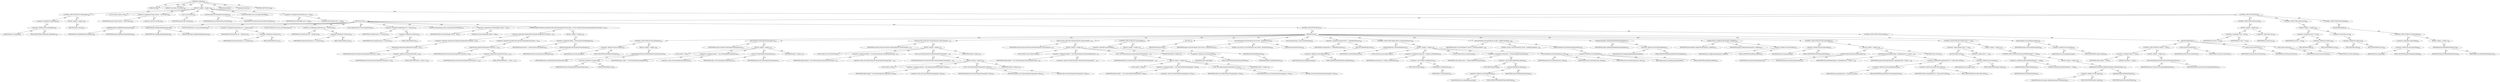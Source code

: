 digraph "runBuild" {  
"111669149706" [label = <(METHOD,runBuild)<SUB>596</SUB>> ]
"115964116995" [label = <(PARAM,this)<SUB>596</SUB>> ]
"115964117013" [label = <(PARAM,ClassLoader coreLoader)<SUB>596</SUB>> ]
"25769803900" [label = <(BLOCK,&lt;empty&gt;,&lt;empty&gt;)<SUB>596</SUB>> ]
"47244640353" [label = <(CONTROL_STRUCTURE,IF,if (!readyToRun))<SUB>598</SUB>> ]
"30064771547" [label = <(&lt;operator&gt;.logicalNot,!readyToRun)<SUB>598</SUB>> ]
"30064771548" [label = <(&lt;operator&gt;.fieldAccess,this.readyToRun)<SUB>598</SUB>> ]
"68719477083" [label = <(IDENTIFIER,this,!readyToRun)> ]
"55834574950" [label = <(FIELD_IDENTIFIER,readyToRun,readyToRun)<SUB>598</SUB>> ]
"25769803901" [label = <(BLOCK,&lt;empty&gt;,&lt;empty&gt;)<SUB>598</SUB>> ]
"146028888069" [label = <(RETURN,return;,return;)<SUB>599</SUB>> ]
"94489280558" [label = <(LOCAL,Project project: ANY)<SUB>602</SUB>> ]
"30064771549" [label = <(&lt;operator&gt;.assignment,Project project = new Project())<SUB>602</SUB>> ]
"68719477084" [label = <(IDENTIFIER,project,Project project = new Project())<SUB>602</SUB>> ]
"30064771550" [label = <(&lt;operator&gt;.alloc,new Project())<SUB>602</SUB>> ]
"30064771551" [label = <(&lt;init&gt;,new Project())<SUB>602</SUB>> ]
"68719477085" [label = <(IDENTIFIER,project,new Project())<SUB>602</SUB>> ]
"30064771552" [label = <(setCoreLoader,setCoreLoader(coreLoader))<SUB>603</SUB>> ]
"68719477086" [label = <(IDENTIFIER,project,setCoreLoader(coreLoader))<SUB>603</SUB>> ]
"68719477087" [label = <(IDENTIFIER,coreLoader,setCoreLoader(coreLoader))<SUB>603</SUB>> ]
"94489280559" [label = <(LOCAL,Throwable error: java.lang.Throwable)<SUB>605</SUB>> ]
"30064771553" [label = <(&lt;operator&gt;.assignment,Throwable error = null)<SUB>605</SUB>> ]
"68719477088" [label = <(IDENTIFIER,error,Throwable error = null)<SUB>605</SUB>> ]
"90194313345" [label = <(LITERAL,null,Throwable error = null)<SUB>605</SUB>> ]
"47244640354" [label = <(CONTROL_STRUCTURE,TRY,try)<SUB>607</SUB>> ]
"25769803902" [label = <(BLOCK,try,try)<SUB>607</SUB>> ]
"30064771554" [label = <(addBuildListeners,addBuildListeners(project))<SUB>608</SUB>> ]
"68719476741" [label = <(IDENTIFIER,this,addBuildListeners(project))<SUB>608</SUB>> ]
"68719477089" [label = <(IDENTIFIER,project,addBuildListeners(project))<SUB>608</SUB>> ]
"30064771555" [label = <(addInputHandler,addInputHandler(project))<SUB>609</SUB>> ]
"68719476742" [label = <(IDENTIFIER,this,addInputHandler(project))<SUB>609</SUB>> ]
"68719477090" [label = <(IDENTIFIER,project,addInputHandler(project))<SUB>609</SUB>> ]
"94489280560" [label = <(LOCAL,PrintStream err: java.io.PrintStream)<SUB>611</SUB>> ]
"30064771556" [label = <(&lt;operator&gt;.assignment,PrintStream err = System.err)<SUB>611</SUB>> ]
"68719477091" [label = <(IDENTIFIER,err,PrintStream err = System.err)<SUB>611</SUB>> ]
"30064771557" [label = <(&lt;operator&gt;.fieldAccess,System.err)<SUB>611</SUB>> ]
"68719477092" [label = <(IDENTIFIER,System,PrintStream err = System.err)<SUB>611</SUB>> ]
"55834574951" [label = <(FIELD_IDENTIFIER,err,err)<SUB>611</SUB>> ]
"94489280561" [label = <(LOCAL,PrintStream out: java.io.PrintStream)<SUB>612</SUB>> ]
"30064771558" [label = <(&lt;operator&gt;.assignment,PrintStream out = System.out)<SUB>612</SUB>> ]
"68719477093" [label = <(IDENTIFIER,out,PrintStream out = System.out)<SUB>612</SUB>> ]
"30064771559" [label = <(&lt;operator&gt;.fieldAccess,System.out)<SUB>612</SUB>> ]
"68719477094" [label = <(IDENTIFIER,System,PrintStream out = System.out)<SUB>612</SUB>> ]
"55834574952" [label = <(FIELD_IDENTIFIER,out,out)<SUB>612</SUB>> ]
"94489280562" [label = <(LOCAL,InputStream in: java.io.InputStream)<SUB>613</SUB>> ]
"30064771560" [label = <(&lt;operator&gt;.assignment,InputStream in = System.in)<SUB>613</SUB>> ]
"68719477095" [label = <(IDENTIFIER,in,InputStream in = System.in)<SUB>613</SUB>> ]
"30064771561" [label = <(&lt;operator&gt;.fieldAccess,System.in)<SUB>613</SUB>> ]
"68719477096" [label = <(IDENTIFIER,System,InputStream in = System.in)<SUB>613</SUB>> ]
"55834574953" [label = <(FIELD_IDENTIFIER,in,in)<SUB>613</SUB>> ]
"94489280563" [label = <(LOCAL,SecurityManager oldsm: java.lang.SecurityManager)<SUB>617</SUB>> ]
"30064771562" [label = <(&lt;operator&gt;.assignment,SecurityManager oldsm = null)<SUB>617</SUB>> ]
"68719477097" [label = <(IDENTIFIER,oldsm,SecurityManager oldsm = null)<SUB>617</SUB>> ]
"90194313346" [label = <(LITERAL,null,SecurityManager oldsm = null)<SUB>617</SUB>> ]
"47244640355" [label = <(CONTROL_STRUCTURE,IF,if (!JavaEnvUtils.isJavaVersion(JavaEnvUtils.JAVA_1_0) &amp;&amp; !JavaEnvUtils.isJavaVersion(JavaEnvUtils.JAVA_1_1)))<SUB>618</SUB>> ]
"30064771563" [label = <(&lt;operator&gt;.logicalAnd,!JavaEnvUtils.isJavaVersion(JavaEnvUtils.JAVA_1...)<SUB>618</SUB>> ]
"30064771564" [label = <(&lt;operator&gt;.logicalNot,!JavaEnvUtils.isJavaVersion(JavaEnvUtils.JAVA_1_0))<SUB>618</SUB>> ]
"30064771565" [label = <(isJavaVersion,isJavaVersion(JavaEnvUtils.JAVA_1_0))<SUB>618</SUB>> ]
"68719477098" [label = <(IDENTIFIER,JavaEnvUtils,isJavaVersion(JavaEnvUtils.JAVA_1_0))<SUB>618</SUB>> ]
"30064771566" [label = <(&lt;operator&gt;.fieldAccess,JavaEnvUtils.JAVA_1_0)<SUB>618</SUB>> ]
"68719477099" [label = <(IDENTIFIER,JavaEnvUtils,isJavaVersion(JavaEnvUtils.JAVA_1_0))<SUB>618</SUB>> ]
"55834574954" [label = <(FIELD_IDENTIFIER,JAVA_1_0,JAVA_1_0)<SUB>618</SUB>> ]
"30064771567" [label = <(&lt;operator&gt;.logicalNot,!JavaEnvUtils.isJavaVersion(JavaEnvUtils.JAVA_1_1))<SUB>619</SUB>> ]
"30064771568" [label = <(isJavaVersion,isJavaVersion(JavaEnvUtils.JAVA_1_1))<SUB>619</SUB>> ]
"68719477100" [label = <(IDENTIFIER,JavaEnvUtils,isJavaVersion(JavaEnvUtils.JAVA_1_1))<SUB>619</SUB>> ]
"30064771569" [label = <(&lt;operator&gt;.fieldAccess,JavaEnvUtils.JAVA_1_1)<SUB>619</SUB>> ]
"68719477101" [label = <(IDENTIFIER,JavaEnvUtils,isJavaVersion(JavaEnvUtils.JAVA_1_1))<SUB>619</SUB>> ]
"55834574955" [label = <(FIELD_IDENTIFIER,JAVA_1_1,JAVA_1_1)<SUB>619</SUB>> ]
"25769803903" [label = <(BLOCK,&lt;empty&gt;,&lt;empty&gt;)<SUB>619</SUB>> ]
"30064771570" [label = <(&lt;operator&gt;.assignment,oldsm = System.getSecurityManager())<SUB>620</SUB>> ]
"68719477102" [label = <(IDENTIFIER,oldsm,oldsm = System.getSecurityManager())<SUB>620</SUB>> ]
"30064771571" [label = <(getSecurityManager,System.getSecurityManager())<SUB>620</SUB>> ]
"68719477103" [label = <(IDENTIFIER,System,System.getSecurityManager())<SUB>620</SUB>> ]
"47244640356" [label = <(CONTROL_STRUCTURE,TRY,try)<SUB>627</SUB>> ]
"25769803904" [label = <(BLOCK,try,try)<SUB>627</SUB>> ]
"47244640357" [label = <(CONTROL_STRUCTURE,IF,if (this.allowInput))<SUB>628</SUB>> ]
"30064771572" [label = <(&lt;operator&gt;.fieldAccess,this.allowInput)<SUB>628</SUB>> ]
"68719477104" [label = <(IDENTIFIER,this,if (this.allowInput))> ]
"55834574956" [label = <(FIELD_IDENTIFIER,allowInput,allowInput)<SUB>628</SUB>> ]
"25769803905" [label = <(BLOCK,&lt;empty&gt;,&lt;empty&gt;)<SUB>628</SUB>> ]
"30064771573" [label = <(setDefaultInputStream,setDefaultInputStream(System.in))<SUB>629</SUB>> ]
"68719477105" [label = <(IDENTIFIER,project,setDefaultInputStream(System.in))<SUB>629</SUB>> ]
"30064771574" [label = <(&lt;operator&gt;.fieldAccess,System.in)<SUB>629</SUB>> ]
"68719477106" [label = <(IDENTIFIER,System,setDefaultInputStream(System.in))<SUB>629</SUB>> ]
"55834574957" [label = <(FIELD_IDENTIFIER,in,in)<SUB>629</SUB>> ]
"30064771575" [label = <(setIn,setIn(new DemuxInputStream(project)))<SUB>631</SUB>> ]
"68719477107" [label = <(IDENTIFIER,System,setIn(new DemuxInputStream(project)))<SUB>631</SUB>> ]
"25769803906" [label = <(BLOCK,&lt;empty&gt;,&lt;empty&gt;)<SUB>631</SUB>> ]
"94489280564" [label = <(LOCAL,$obj17: ANY)<SUB>631</SUB>> ]
"30064771576" [label = <(&lt;operator&gt;.assignment,$obj17 = new DemuxInputStream(project))<SUB>631</SUB>> ]
"68719477108" [label = <(IDENTIFIER,$obj17,$obj17 = new DemuxInputStream(project))<SUB>631</SUB>> ]
"30064771577" [label = <(&lt;operator&gt;.alloc,new DemuxInputStream(project))<SUB>631</SUB>> ]
"30064771578" [label = <(&lt;init&gt;,new DemuxInputStream(project))<SUB>631</SUB>> ]
"68719477109" [label = <(IDENTIFIER,$obj17,new DemuxInputStream(project))<SUB>631</SUB>> ]
"68719477110" [label = <(IDENTIFIER,project,new DemuxInputStream(project))<SUB>631</SUB>> ]
"68719477111" [label = <(IDENTIFIER,$obj17,&lt;empty&gt;)<SUB>631</SUB>> ]
"30064771579" [label = <(setOut,System.setOut(new PrintStream(new DemuxOutputSt...)<SUB>632</SUB>> ]
"68719477112" [label = <(IDENTIFIER,System,System.setOut(new PrintStream(new DemuxOutputSt...)<SUB>632</SUB>> ]
"25769803907" [label = <(BLOCK,&lt;empty&gt;,&lt;empty&gt;)<SUB>632</SUB>> ]
"94489280565" [label = <(LOCAL,$obj18: java.io.PrintStream)<SUB>632</SUB>> ]
"30064771580" [label = <(&lt;operator&gt;.assignment,$obj18 = new PrintStream(new DemuxOutputStream(...)<SUB>632</SUB>> ]
"68719477113" [label = <(IDENTIFIER,$obj18,$obj18 = new PrintStream(new DemuxOutputStream(...)<SUB>632</SUB>> ]
"30064771581" [label = <(&lt;operator&gt;.alloc,new PrintStream(new DemuxOutputStream(project, ...)<SUB>632</SUB>> ]
"30064771582" [label = <(&lt;init&gt;,new PrintStream(new DemuxOutputStream(project, ...)<SUB>632</SUB>> ]
"68719477114" [label = <(IDENTIFIER,$obj18,new PrintStream(new DemuxOutputStream(project, ...)<SUB>632</SUB>> ]
"25769803908" [label = <(BLOCK,&lt;empty&gt;,&lt;empty&gt;)<SUB>632</SUB>> ]
"94489280566" [label = <(LOCAL,$obj19: ANY)<SUB>632</SUB>> ]
"30064771583" [label = <(&lt;operator&gt;.assignment,$obj19 = new DemuxOutputStream(project, false))<SUB>632</SUB>> ]
"68719477115" [label = <(IDENTIFIER,$obj19,$obj19 = new DemuxOutputStream(project, false))<SUB>632</SUB>> ]
"30064771584" [label = <(&lt;operator&gt;.alloc,new DemuxOutputStream(project, false))<SUB>632</SUB>> ]
"30064771585" [label = <(&lt;init&gt;,new DemuxOutputStream(project, false))<SUB>632</SUB>> ]
"68719477116" [label = <(IDENTIFIER,$obj19,new DemuxOutputStream(project, false))<SUB>632</SUB>> ]
"68719477117" [label = <(IDENTIFIER,project,new DemuxOutputStream(project, false))<SUB>632</SUB>> ]
"90194313347" [label = <(LITERAL,false,new DemuxOutputStream(project, false))<SUB>632</SUB>> ]
"68719477118" [label = <(IDENTIFIER,$obj19,&lt;empty&gt;)<SUB>632</SUB>> ]
"68719477119" [label = <(IDENTIFIER,$obj18,&lt;empty&gt;)<SUB>632</SUB>> ]
"30064771586" [label = <(setErr,System.setErr(new PrintStream(new DemuxOutputSt...)<SUB>633</SUB>> ]
"68719477120" [label = <(IDENTIFIER,System,System.setErr(new PrintStream(new DemuxOutputSt...)<SUB>633</SUB>> ]
"25769803909" [label = <(BLOCK,&lt;empty&gt;,&lt;empty&gt;)<SUB>633</SUB>> ]
"94489280567" [label = <(LOCAL,$obj20: java.io.PrintStream)<SUB>633</SUB>> ]
"30064771587" [label = <(&lt;operator&gt;.assignment,$obj20 = new PrintStream(new DemuxOutputStream(...)<SUB>633</SUB>> ]
"68719477121" [label = <(IDENTIFIER,$obj20,$obj20 = new PrintStream(new DemuxOutputStream(...)<SUB>633</SUB>> ]
"30064771588" [label = <(&lt;operator&gt;.alloc,new PrintStream(new DemuxOutputStream(project, ...)<SUB>633</SUB>> ]
"30064771589" [label = <(&lt;init&gt;,new PrintStream(new DemuxOutputStream(project, ...)<SUB>633</SUB>> ]
"68719477122" [label = <(IDENTIFIER,$obj20,new PrintStream(new DemuxOutputStream(project, ...)<SUB>633</SUB>> ]
"25769803910" [label = <(BLOCK,&lt;empty&gt;,&lt;empty&gt;)<SUB>633</SUB>> ]
"94489280568" [label = <(LOCAL,$obj21: ANY)<SUB>633</SUB>> ]
"30064771590" [label = <(&lt;operator&gt;.assignment,$obj21 = new DemuxOutputStream(project, true))<SUB>633</SUB>> ]
"68719477123" [label = <(IDENTIFIER,$obj21,$obj21 = new DemuxOutputStream(project, true))<SUB>633</SUB>> ]
"30064771591" [label = <(&lt;operator&gt;.alloc,new DemuxOutputStream(project, true))<SUB>633</SUB>> ]
"30064771592" [label = <(&lt;init&gt;,new DemuxOutputStream(project, true))<SUB>633</SUB>> ]
"68719477124" [label = <(IDENTIFIER,$obj21,new DemuxOutputStream(project, true))<SUB>633</SUB>> ]
"68719477125" [label = <(IDENTIFIER,project,new DemuxOutputStream(project, true))<SUB>633</SUB>> ]
"90194313348" [label = <(LITERAL,true,new DemuxOutputStream(project, true))<SUB>633</SUB>> ]
"68719477126" [label = <(IDENTIFIER,$obj21,&lt;empty&gt;)<SUB>633</SUB>> ]
"68719477127" [label = <(IDENTIFIER,$obj20,&lt;empty&gt;)<SUB>633</SUB>> ]
"47244640358" [label = <(CONTROL_STRUCTURE,IF,if (!projectHelp))<SUB>635</SUB>> ]
"30064771593" [label = <(&lt;operator&gt;.logicalNot,!projectHelp)<SUB>635</SUB>> ]
"30064771594" [label = <(&lt;operator&gt;.fieldAccess,this.projectHelp)<SUB>635</SUB>> ]
"68719477128" [label = <(IDENTIFIER,this,!projectHelp)> ]
"55834574958" [label = <(FIELD_IDENTIFIER,projectHelp,projectHelp)<SUB>635</SUB>> ]
"25769803911" [label = <(BLOCK,&lt;empty&gt;,&lt;empty&gt;)<SUB>635</SUB>> ]
"30064771595" [label = <(fireBuildStarted,fireBuildStarted())<SUB>636</SUB>> ]
"68719477129" [label = <(IDENTIFIER,project,fireBuildStarted())<SUB>636</SUB>> ]
"30064771596" [label = <(init,init())<SUB>638</SUB>> ]
"68719477130" [label = <(IDENTIFIER,project,init())<SUB>638</SUB>> ]
"30064771597" [label = <(setUserProperty,setUserProperty(&quot;ant.version&quot;, getAntVersion()))<SUB>639</SUB>> ]
"68719477131" [label = <(IDENTIFIER,project,setUserProperty(&quot;ant.version&quot;, getAntVersion()))<SUB>639</SUB>> ]
"90194313349" [label = <(LITERAL,&quot;ant.version&quot;,setUserProperty(&quot;ant.version&quot;, getAntVersion()))<SUB>639</SUB>> ]
"30064771598" [label = <(getAntVersion,getAntVersion())<SUB>639</SUB>> ]
"94489280569" [label = <(LOCAL,Enumeration e: java.util.Enumeration)<SUB>642</SUB>> ]
"30064771599" [label = <(&lt;operator&gt;.assignment,Enumeration e = definedProps.keys())<SUB>642</SUB>> ]
"68719477132" [label = <(IDENTIFIER,e,Enumeration e = definedProps.keys())<SUB>642</SUB>> ]
"30064771600" [label = <(keys,this.definedProps.keys())<SUB>642</SUB>> ]
"30064771601" [label = <(&lt;operator&gt;.fieldAccess,this.definedProps)<SUB>642</SUB>> ]
"68719477133" [label = <(IDENTIFIER,this,this.definedProps.keys())> ]
"55834574959" [label = <(FIELD_IDENTIFIER,definedProps,definedProps)<SUB>642</SUB>> ]
"47244640359" [label = <(CONTROL_STRUCTURE,WHILE,while (e.hasMoreElements()))<SUB>643</SUB>> ]
"30064771602" [label = <(hasMoreElements,e.hasMoreElements())<SUB>643</SUB>> ]
"68719477134" [label = <(IDENTIFIER,e,e.hasMoreElements())<SUB>643</SUB>> ]
"25769803912" [label = <(BLOCK,&lt;empty&gt;,&lt;empty&gt;)<SUB>643</SUB>> ]
"94489280570" [label = <(LOCAL,String arg: java.lang.String)<SUB>644</SUB>> ]
"30064771603" [label = <(&lt;operator&gt;.assignment,String arg = (String) e.nextElement())<SUB>644</SUB>> ]
"68719477135" [label = <(IDENTIFIER,arg,String arg = (String) e.nextElement())<SUB>644</SUB>> ]
"30064771604" [label = <(&lt;operator&gt;.cast,(String) e.nextElement())<SUB>644</SUB>> ]
"180388626448" [label = <(TYPE_REF,String,String)<SUB>644</SUB>> ]
"30064771605" [label = <(nextElement,e.nextElement())<SUB>644</SUB>> ]
"68719477136" [label = <(IDENTIFIER,e,e.nextElement())<SUB>644</SUB>> ]
"94489280571" [label = <(LOCAL,String value: java.lang.String)<SUB>645</SUB>> ]
"30064771606" [label = <(&lt;operator&gt;.assignment,String value = (String) definedProps.get(arg))<SUB>645</SUB>> ]
"68719477137" [label = <(IDENTIFIER,value,String value = (String) definedProps.get(arg))<SUB>645</SUB>> ]
"30064771607" [label = <(&lt;operator&gt;.cast,(String) definedProps.get(arg))<SUB>645</SUB>> ]
"180388626449" [label = <(TYPE_REF,String,String)<SUB>645</SUB>> ]
"30064771608" [label = <(get,this.definedProps.get(arg))<SUB>645</SUB>> ]
"30064771609" [label = <(&lt;operator&gt;.fieldAccess,this.definedProps)<SUB>645</SUB>> ]
"68719477138" [label = <(IDENTIFIER,this,this.definedProps.get(arg))> ]
"55834574960" [label = <(FIELD_IDENTIFIER,definedProps,definedProps)<SUB>645</SUB>> ]
"68719477139" [label = <(IDENTIFIER,arg,this.definedProps.get(arg))<SUB>645</SUB>> ]
"30064771610" [label = <(setUserProperty,setUserProperty(arg, value))<SUB>646</SUB>> ]
"68719477140" [label = <(IDENTIFIER,project,setUserProperty(arg, value))<SUB>646</SUB>> ]
"68719477141" [label = <(IDENTIFIER,arg,setUserProperty(arg, value))<SUB>646</SUB>> ]
"68719477142" [label = <(IDENTIFIER,value,setUserProperty(arg, value))<SUB>646</SUB>> ]
"30064771611" [label = <(setUserProperty,setUserProperty(&quot;ant.file&quot;, buildFile.getAbsolu...)<SUB>649</SUB>> ]
"68719477143" [label = <(IDENTIFIER,project,setUserProperty(&quot;ant.file&quot;, buildFile.getAbsolu...)<SUB>649</SUB>> ]
"90194313350" [label = <(LITERAL,&quot;ant.file&quot;,setUserProperty(&quot;ant.file&quot;, buildFile.getAbsolu...)<SUB>649</SUB>> ]
"30064771612" [label = <(getAbsolutePath,this.buildFile.getAbsolutePath())<SUB>650</SUB>> ]
"30064771613" [label = <(&lt;operator&gt;.fieldAccess,this.buildFile)<SUB>650</SUB>> ]
"68719477144" [label = <(IDENTIFIER,this,this.buildFile.getAbsolutePath())> ]
"55834574961" [label = <(FIELD_IDENTIFIER,buildFile,buildFile)<SUB>650</SUB>> ]
"30064771614" [label = <(setKeepGoingMode,setKeepGoingMode(keepGoingMode))<SUB>652</SUB>> ]
"68719477145" [label = <(IDENTIFIER,project,setKeepGoingMode(keepGoingMode))<SUB>652</SUB>> ]
"30064771615" [label = <(&lt;operator&gt;.fieldAccess,this.keepGoingMode)<SUB>652</SUB>> ]
"68719477146" [label = <(IDENTIFIER,this,setKeepGoingMode(keepGoingMode))> ]
"55834574962" [label = <(FIELD_IDENTIFIER,keepGoingMode,keepGoingMode)<SUB>652</SUB>> ]
"30064771616" [label = <(configureProject,configureProject(project, buildFile))<SUB>654</SUB>> ]
"68719477147" [label = <(IDENTIFIER,ProjectHelper,configureProject(project, buildFile))<SUB>654</SUB>> ]
"68719477148" [label = <(IDENTIFIER,project,configureProject(project, buildFile))<SUB>654</SUB>> ]
"30064771617" [label = <(&lt;operator&gt;.fieldAccess,this.buildFile)<SUB>654</SUB>> ]
"68719477149" [label = <(IDENTIFIER,this,configureProject(project, buildFile))> ]
"55834574963" [label = <(FIELD_IDENTIFIER,buildFile,buildFile)<SUB>654</SUB>> ]
"47244640360" [label = <(CONTROL_STRUCTURE,IF,if (this.projectHelp))<SUB>656</SUB>> ]
"30064771618" [label = <(&lt;operator&gt;.fieldAccess,this.projectHelp)<SUB>656</SUB>> ]
"68719477150" [label = <(IDENTIFIER,this,if (this.projectHelp))> ]
"55834574964" [label = <(FIELD_IDENTIFIER,projectHelp,projectHelp)<SUB>656</SUB>> ]
"25769803913" [label = <(BLOCK,&lt;empty&gt;,&lt;empty&gt;)<SUB>656</SUB>> ]
"30064771619" [label = <(printDescription,printDescription(project))<SUB>657</SUB>> ]
"68719476743" [label = <(IDENTIFIER,this,printDescription(project))<SUB>657</SUB>> ]
"68719477151" [label = <(IDENTIFIER,project,printDescription(project))<SUB>657</SUB>> ]
"30064771620" [label = <(printTargets,printTargets(project, msgOutputLevel &gt; Project....)<SUB>658</SUB>> ]
"68719476744" [label = <(IDENTIFIER,this,printTargets(project, msgOutputLevel &gt; Project....)<SUB>658</SUB>> ]
"68719477152" [label = <(IDENTIFIER,project,printTargets(project, msgOutputLevel &gt; Project....)<SUB>658</SUB>> ]
"30064771621" [label = <(&lt;operator&gt;.greaterThan,msgOutputLevel &gt; Project.MSG_INFO)<SUB>658</SUB>> ]
"30064771622" [label = <(&lt;operator&gt;.fieldAccess,this.msgOutputLevel)<SUB>658</SUB>> ]
"68719477153" [label = <(IDENTIFIER,this,msgOutputLevel &gt; Project.MSG_INFO)> ]
"55834574965" [label = <(FIELD_IDENTIFIER,msgOutputLevel,msgOutputLevel)<SUB>658</SUB>> ]
"30064771623" [label = <(&lt;operator&gt;.fieldAccess,Project.MSG_INFO)<SUB>658</SUB>> ]
"68719477154" [label = <(IDENTIFIER,Project,msgOutputLevel &gt; Project.MSG_INFO)<SUB>658</SUB>> ]
"55834574966" [label = <(FIELD_IDENTIFIER,MSG_INFO,MSG_INFO)<SUB>658</SUB>> ]
"146028888070" [label = <(RETURN,return;,return;)<SUB>659</SUB>> ]
"47244640361" [label = <(CONTROL_STRUCTURE,IF,if (targets.size() == 0))<SUB>663</SUB>> ]
"30064771624" [label = <(&lt;operator&gt;.equals,targets.size() == 0)<SUB>663</SUB>> ]
"30064771625" [label = <(size,this.targets.size())<SUB>663</SUB>> ]
"30064771626" [label = <(&lt;operator&gt;.fieldAccess,this.targets)<SUB>663</SUB>> ]
"68719477155" [label = <(IDENTIFIER,this,this.targets.size())> ]
"55834574967" [label = <(FIELD_IDENTIFIER,targets,targets)<SUB>663</SUB>> ]
"90194313351" [label = <(LITERAL,0,targets.size() == 0)<SUB>663</SUB>> ]
"25769803914" [label = <(BLOCK,&lt;empty&gt;,&lt;empty&gt;)<SUB>663</SUB>> ]
"47244640362" [label = <(CONTROL_STRUCTURE,IF,if (project.getDefaultTarget() != null))<SUB>664</SUB>> ]
"30064771627" [label = <(&lt;operator&gt;.notEquals,project.getDefaultTarget() != null)<SUB>664</SUB>> ]
"30064771628" [label = <(getDefaultTarget,getDefaultTarget())<SUB>664</SUB>> ]
"68719477156" [label = <(IDENTIFIER,project,getDefaultTarget())<SUB>664</SUB>> ]
"90194313352" [label = <(LITERAL,null,project.getDefaultTarget() != null)<SUB>664</SUB>> ]
"25769803915" [label = <(BLOCK,&lt;empty&gt;,&lt;empty&gt;)<SUB>664</SUB>> ]
"30064771629" [label = <(addElement,this.targets.addElement(project.getDefaultTarge...)<SUB>665</SUB>> ]
"30064771630" [label = <(&lt;operator&gt;.fieldAccess,this.targets)<SUB>665</SUB>> ]
"68719477157" [label = <(IDENTIFIER,this,this.targets.addElement(project.getDefaultTarge...)> ]
"55834574968" [label = <(FIELD_IDENTIFIER,targets,targets)<SUB>665</SUB>> ]
"30064771631" [label = <(getDefaultTarget,getDefaultTarget())<SUB>665</SUB>> ]
"68719477158" [label = <(IDENTIFIER,project,getDefaultTarget())<SUB>665</SUB>> ]
"30064771632" [label = <(executeTargets,executeTargets(targets))<SUB>669</SUB>> ]
"68719477159" [label = <(IDENTIFIER,project,executeTargets(targets))<SUB>669</SUB>> ]
"30064771633" [label = <(&lt;operator&gt;.fieldAccess,this.targets)<SUB>669</SUB>> ]
"68719477160" [label = <(IDENTIFIER,this,executeTargets(targets))> ]
"55834574969" [label = <(FIELD_IDENTIFIER,targets,targets)<SUB>669</SUB>> ]
"47244640363" [label = <(CONTROL_STRUCTURE,FINALLY,finally)<SUB>670</SUB>> ]
"25769803916" [label = <(BLOCK,finally,finally)<SUB>670</SUB>> ]
"47244640364" [label = <(CONTROL_STRUCTURE,IF,if (oldsm != null))<SUB>673</SUB>> ]
"30064771634" [label = <(&lt;operator&gt;.notEquals,oldsm != null)<SUB>673</SUB>> ]
"68719477161" [label = <(IDENTIFIER,oldsm,oldsm != null)<SUB>673</SUB>> ]
"90194313353" [label = <(LITERAL,null,oldsm != null)<SUB>673</SUB>> ]
"25769803917" [label = <(BLOCK,&lt;empty&gt;,&lt;empty&gt;)<SUB>673</SUB>> ]
"30064771635" [label = <(setSecurityManager,System.setSecurityManager(oldsm))<SUB>674</SUB>> ]
"68719477162" [label = <(IDENTIFIER,System,System.setSecurityManager(oldsm))<SUB>674</SUB>> ]
"68719477163" [label = <(IDENTIFIER,oldsm,System.setSecurityManager(oldsm))<SUB>674</SUB>> ]
"30064771636" [label = <(setOut,System.setOut(out))<SUB>677</SUB>> ]
"68719477164" [label = <(IDENTIFIER,System,System.setOut(out))<SUB>677</SUB>> ]
"68719477165" [label = <(IDENTIFIER,out,System.setOut(out))<SUB>677</SUB>> ]
"30064771637" [label = <(setErr,System.setErr(err))<SUB>678</SUB>> ]
"68719477166" [label = <(IDENTIFIER,System,System.setErr(err))<SUB>678</SUB>> ]
"68719477167" [label = <(IDENTIFIER,err,System.setErr(err))<SUB>678</SUB>> ]
"30064771638" [label = <(setIn,System.setIn(in))<SUB>679</SUB>> ]
"68719477168" [label = <(IDENTIFIER,System,System.setIn(in))<SUB>679</SUB>> ]
"68719477169" [label = <(IDENTIFIER,in,System.setIn(in))<SUB>679</SUB>> ]
"47244640365" [label = <(CONTROL_STRUCTURE,CATCH,catch)<SUB>681</SUB>> ]
"25769803918" [label = <(BLOCK,&lt;empty&gt;,&lt;empty&gt;)<SUB>681</SUB>> ]
"30064771639" [label = <(&lt;operator&gt;.assignment,error = exc)<SUB>682</SUB>> ]
"68719477170" [label = <(IDENTIFIER,error,error = exc)<SUB>682</SUB>> ]
"68719477171" [label = <(IDENTIFIER,exc,error = exc)<SUB>682</SUB>> ]
"30064771640" [label = <(&lt;operator&gt;.throw,throw exc;)<SUB>683</SUB>> ]
"68719477172" [label = <(IDENTIFIER,exc,throw exc;)<SUB>683</SUB>> ]
"47244640366" [label = <(CONTROL_STRUCTURE,CATCH,catch)<SUB>684</SUB>> ]
"25769803919" [label = <(BLOCK,&lt;empty&gt;,&lt;empty&gt;)<SUB>684</SUB>> ]
"30064771641" [label = <(&lt;operator&gt;.assignment,error = err)<SUB>685</SUB>> ]
"68719477173" [label = <(IDENTIFIER,error,error = err)<SUB>685</SUB>> ]
"30064771642" [label = <(&lt;operator&gt;.fieldAccess,Main.err)<SUB>685</SUB>> ]
"180388626450" [label = <(TYPE_REF,Main,Main)<SUB>685</SUB>> ]
"55834574970" [label = <(FIELD_IDENTIFIER,err,err)<SUB>685</SUB>> ]
"30064771643" [label = <(&lt;operator&gt;.throw,throw err;)<SUB>686</SUB>> ]
"30064771644" [label = <(&lt;operator&gt;.fieldAccess,Main.err)<SUB>686</SUB>> ]
"180388626451" [label = <(TYPE_REF,Main,Main)<SUB>686</SUB>> ]
"55834574971" [label = <(FIELD_IDENTIFIER,err,err)<SUB>686</SUB>> ]
"47244640367" [label = <(CONTROL_STRUCTURE,FINALLY,finally)<SUB>687</SUB>> ]
"25769803920" [label = <(BLOCK,finally,finally)<SUB>687</SUB>> ]
"47244640368" [label = <(CONTROL_STRUCTURE,IF,if (!projectHelp))<SUB>688</SUB>> ]
"30064771645" [label = <(&lt;operator&gt;.logicalNot,!projectHelp)<SUB>688</SUB>> ]
"30064771646" [label = <(&lt;operator&gt;.fieldAccess,this.projectHelp)<SUB>688</SUB>> ]
"68719477174" [label = <(IDENTIFIER,this,!projectHelp)> ]
"55834574972" [label = <(FIELD_IDENTIFIER,projectHelp,projectHelp)<SUB>688</SUB>> ]
"25769803921" [label = <(BLOCK,&lt;empty&gt;,&lt;empty&gt;)<SUB>688</SUB>> ]
"30064771647" [label = <(fireBuildFinished,fireBuildFinished(error))<SUB>689</SUB>> ]
"68719477175" [label = <(IDENTIFIER,project,fireBuildFinished(error))<SUB>689</SUB>> ]
"68719477176" [label = <(IDENTIFIER,error,fireBuildFinished(error))<SUB>689</SUB>> ]
"133143986217" [label = <(MODIFIER,PRIVATE)> ]
"133143986218" [label = <(MODIFIER,VIRTUAL)> ]
"128849018890" [label = <(METHOD_RETURN,void)<SUB>596</SUB>> ]
  "111669149706" -> "115964116995"  [ label = "AST: "] 
  "111669149706" -> "115964117013"  [ label = "AST: "] 
  "111669149706" -> "25769803900"  [ label = "AST: "] 
  "111669149706" -> "133143986217"  [ label = "AST: "] 
  "111669149706" -> "133143986218"  [ label = "AST: "] 
  "111669149706" -> "128849018890"  [ label = "AST: "] 
  "25769803900" -> "47244640353"  [ label = "AST: "] 
  "25769803900" -> "94489280558"  [ label = "AST: "] 
  "25769803900" -> "30064771549"  [ label = "AST: "] 
  "25769803900" -> "30064771551"  [ label = "AST: "] 
  "25769803900" -> "30064771552"  [ label = "AST: "] 
  "25769803900" -> "94489280559"  [ label = "AST: "] 
  "25769803900" -> "30064771553"  [ label = "AST: "] 
  "25769803900" -> "47244640354"  [ label = "AST: "] 
  "47244640353" -> "30064771547"  [ label = "AST: "] 
  "47244640353" -> "25769803901"  [ label = "AST: "] 
  "30064771547" -> "30064771548"  [ label = "AST: "] 
  "30064771548" -> "68719477083"  [ label = "AST: "] 
  "30064771548" -> "55834574950"  [ label = "AST: "] 
  "25769803901" -> "146028888069"  [ label = "AST: "] 
  "30064771549" -> "68719477084"  [ label = "AST: "] 
  "30064771549" -> "30064771550"  [ label = "AST: "] 
  "30064771551" -> "68719477085"  [ label = "AST: "] 
  "30064771552" -> "68719477086"  [ label = "AST: "] 
  "30064771552" -> "68719477087"  [ label = "AST: "] 
  "30064771553" -> "68719477088"  [ label = "AST: "] 
  "30064771553" -> "90194313345"  [ label = "AST: "] 
  "47244640354" -> "25769803902"  [ label = "AST: "] 
  "47244640354" -> "47244640365"  [ label = "AST: "] 
  "47244640354" -> "47244640366"  [ label = "AST: "] 
  "47244640354" -> "47244640367"  [ label = "AST: "] 
  "25769803902" -> "30064771554"  [ label = "AST: "] 
  "25769803902" -> "30064771555"  [ label = "AST: "] 
  "25769803902" -> "94489280560"  [ label = "AST: "] 
  "25769803902" -> "30064771556"  [ label = "AST: "] 
  "25769803902" -> "94489280561"  [ label = "AST: "] 
  "25769803902" -> "30064771558"  [ label = "AST: "] 
  "25769803902" -> "94489280562"  [ label = "AST: "] 
  "25769803902" -> "30064771560"  [ label = "AST: "] 
  "25769803902" -> "94489280563"  [ label = "AST: "] 
  "25769803902" -> "30064771562"  [ label = "AST: "] 
  "25769803902" -> "47244640355"  [ label = "AST: "] 
  "25769803902" -> "47244640356"  [ label = "AST: "] 
  "30064771554" -> "68719476741"  [ label = "AST: "] 
  "30064771554" -> "68719477089"  [ label = "AST: "] 
  "30064771555" -> "68719476742"  [ label = "AST: "] 
  "30064771555" -> "68719477090"  [ label = "AST: "] 
  "30064771556" -> "68719477091"  [ label = "AST: "] 
  "30064771556" -> "30064771557"  [ label = "AST: "] 
  "30064771557" -> "68719477092"  [ label = "AST: "] 
  "30064771557" -> "55834574951"  [ label = "AST: "] 
  "30064771558" -> "68719477093"  [ label = "AST: "] 
  "30064771558" -> "30064771559"  [ label = "AST: "] 
  "30064771559" -> "68719477094"  [ label = "AST: "] 
  "30064771559" -> "55834574952"  [ label = "AST: "] 
  "30064771560" -> "68719477095"  [ label = "AST: "] 
  "30064771560" -> "30064771561"  [ label = "AST: "] 
  "30064771561" -> "68719477096"  [ label = "AST: "] 
  "30064771561" -> "55834574953"  [ label = "AST: "] 
  "30064771562" -> "68719477097"  [ label = "AST: "] 
  "30064771562" -> "90194313346"  [ label = "AST: "] 
  "47244640355" -> "30064771563"  [ label = "AST: "] 
  "47244640355" -> "25769803903"  [ label = "AST: "] 
  "30064771563" -> "30064771564"  [ label = "AST: "] 
  "30064771563" -> "30064771567"  [ label = "AST: "] 
  "30064771564" -> "30064771565"  [ label = "AST: "] 
  "30064771565" -> "68719477098"  [ label = "AST: "] 
  "30064771565" -> "30064771566"  [ label = "AST: "] 
  "30064771566" -> "68719477099"  [ label = "AST: "] 
  "30064771566" -> "55834574954"  [ label = "AST: "] 
  "30064771567" -> "30064771568"  [ label = "AST: "] 
  "30064771568" -> "68719477100"  [ label = "AST: "] 
  "30064771568" -> "30064771569"  [ label = "AST: "] 
  "30064771569" -> "68719477101"  [ label = "AST: "] 
  "30064771569" -> "55834574955"  [ label = "AST: "] 
  "25769803903" -> "30064771570"  [ label = "AST: "] 
  "30064771570" -> "68719477102"  [ label = "AST: "] 
  "30064771570" -> "30064771571"  [ label = "AST: "] 
  "30064771571" -> "68719477103"  [ label = "AST: "] 
  "47244640356" -> "25769803904"  [ label = "AST: "] 
  "47244640356" -> "47244640363"  [ label = "AST: "] 
  "25769803904" -> "47244640357"  [ label = "AST: "] 
  "25769803904" -> "30064771575"  [ label = "AST: "] 
  "25769803904" -> "30064771579"  [ label = "AST: "] 
  "25769803904" -> "30064771586"  [ label = "AST: "] 
  "25769803904" -> "47244640358"  [ label = "AST: "] 
  "25769803904" -> "30064771596"  [ label = "AST: "] 
  "25769803904" -> "30064771597"  [ label = "AST: "] 
  "25769803904" -> "94489280569"  [ label = "AST: "] 
  "25769803904" -> "30064771599"  [ label = "AST: "] 
  "25769803904" -> "47244640359"  [ label = "AST: "] 
  "25769803904" -> "30064771611"  [ label = "AST: "] 
  "25769803904" -> "30064771614"  [ label = "AST: "] 
  "25769803904" -> "30064771616"  [ label = "AST: "] 
  "25769803904" -> "47244640360"  [ label = "AST: "] 
  "25769803904" -> "47244640361"  [ label = "AST: "] 
  "25769803904" -> "30064771632"  [ label = "AST: "] 
  "47244640357" -> "30064771572"  [ label = "AST: "] 
  "47244640357" -> "25769803905"  [ label = "AST: "] 
  "30064771572" -> "68719477104"  [ label = "AST: "] 
  "30064771572" -> "55834574956"  [ label = "AST: "] 
  "25769803905" -> "30064771573"  [ label = "AST: "] 
  "30064771573" -> "68719477105"  [ label = "AST: "] 
  "30064771573" -> "30064771574"  [ label = "AST: "] 
  "30064771574" -> "68719477106"  [ label = "AST: "] 
  "30064771574" -> "55834574957"  [ label = "AST: "] 
  "30064771575" -> "68719477107"  [ label = "AST: "] 
  "30064771575" -> "25769803906"  [ label = "AST: "] 
  "25769803906" -> "94489280564"  [ label = "AST: "] 
  "25769803906" -> "30064771576"  [ label = "AST: "] 
  "25769803906" -> "30064771578"  [ label = "AST: "] 
  "25769803906" -> "68719477111"  [ label = "AST: "] 
  "30064771576" -> "68719477108"  [ label = "AST: "] 
  "30064771576" -> "30064771577"  [ label = "AST: "] 
  "30064771578" -> "68719477109"  [ label = "AST: "] 
  "30064771578" -> "68719477110"  [ label = "AST: "] 
  "30064771579" -> "68719477112"  [ label = "AST: "] 
  "30064771579" -> "25769803907"  [ label = "AST: "] 
  "25769803907" -> "94489280565"  [ label = "AST: "] 
  "25769803907" -> "30064771580"  [ label = "AST: "] 
  "25769803907" -> "30064771582"  [ label = "AST: "] 
  "25769803907" -> "68719477119"  [ label = "AST: "] 
  "30064771580" -> "68719477113"  [ label = "AST: "] 
  "30064771580" -> "30064771581"  [ label = "AST: "] 
  "30064771582" -> "68719477114"  [ label = "AST: "] 
  "30064771582" -> "25769803908"  [ label = "AST: "] 
  "25769803908" -> "94489280566"  [ label = "AST: "] 
  "25769803908" -> "30064771583"  [ label = "AST: "] 
  "25769803908" -> "30064771585"  [ label = "AST: "] 
  "25769803908" -> "68719477118"  [ label = "AST: "] 
  "30064771583" -> "68719477115"  [ label = "AST: "] 
  "30064771583" -> "30064771584"  [ label = "AST: "] 
  "30064771585" -> "68719477116"  [ label = "AST: "] 
  "30064771585" -> "68719477117"  [ label = "AST: "] 
  "30064771585" -> "90194313347"  [ label = "AST: "] 
  "30064771586" -> "68719477120"  [ label = "AST: "] 
  "30064771586" -> "25769803909"  [ label = "AST: "] 
  "25769803909" -> "94489280567"  [ label = "AST: "] 
  "25769803909" -> "30064771587"  [ label = "AST: "] 
  "25769803909" -> "30064771589"  [ label = "AST: "] 
  "25769803909" -> "68719477127"  [ label = "AST: "] 
  "30064771587" -> "68719477121"  [ label = "AST: "] 
  "30064771587" -> "30064771588"  [ label = "AST: "] 
  "30064771589" -> "68719477122"  [ label = "AST: "] 
  "30064771589" -> "25769803910"  [ label = "AST: "] 
  "25769803910" -> "94489280568"  [ label = "AST: "] 
  "25769803910" -> "30064771590"  [ label = "AST: "] 
  "25769803910" -> "30064771592"  [ label = "AST: "] 
  "25769803910" -> "68719477126"  [ label = "AST: "] 
  "30064771590" -> "68719477123"  [ label = "AST: "] 
  "30064771590" -> "30064771591"  [ label = "AST: "] 
  "30064771592" -> "68719477124"  [ label = "AST: "] 
  "30064771592" -> "68719477125"  [ label = "AST: "] 
  "30064771592" -> "90194313348"  [ label = "AST: "] 
  "47244640358" -> "30064771593"  [ label = "AST: "] 
  "47244640358" -> "25769803911"  [ label = "AST: "] 
  "30064771593" -> "30064771594"  [ label = "AST: "] 
  "30064771594" -> "68719477128"  [ label = "AST: "] 
  "30064771594" -> "55834574958"  [ label = "AST: "] 
  "25769803911" -> "30064771595"  [ label = "AST: "] 
  "30064771595" -> "68719477129"  [ label = "AST: "] 
  "30064771596" -> "68719477130"  [ label = "AST: "] 
  "30064771597" -> "68719477131"  [ label = "AST: "] 
  "30064771597" -> "90194313349"  [ label = "AST: "] 
  "30064771597" -> "30064771598"  [ label = "AST: "] 
  "30064771599" -> "68719477132"  [ label = "AST: "] 
  "30064771599" -> "30064771600"  [ label = "AST: "] 
  "30064771600" -> "30064771601"  [ label = "AST: "] 
  "30064771601" -> "68719477133"  [ label = "AST: "] 
  "30064771601" -> "55834574959"  [ label = "AST: "] 
  "47244640359" -> "30064771602"  [ label = "AST: "] 
  "47244640359" -> "25769803912"  [ label = "AST: "] 
  "30064771602" -> "68719477134"  [ label = "AST: "] 
  "25769803912" -> "94489280570"  [ label = "AST: "] 
  "25769803912" -> "30064771603"  [ label = "AST: "] 
  "25769803912" -> "94489280571"  [ label = "AST: "] 
  "25769803912" -> "30064771606"  [ label = "AST: "] 
  "25769803912" -> "30064771610"  [ label = "AST: "] 
  "30064771603" -> "68719477135"  [ label = "AST: "] 
  "30064771603" -> "30064771604"  [ label = "AST: "] 
  "30064771604" -> "180388626448"  [ label = "AST: "] 
  "30064771604" -> "30064771605"  [ label = "AST: "] 
  "30064771605" -> "68719477136"  [ label = "AST: "] 
  "30064771606" -> "68719477137"  [ label = "AST: "] 
  "30064771606" -> "30064771607"  [ label = "AST: "] 
  "30064771607" -> "180388626449"  [ label = "AST: "] 
  "30064771607" -> "30064771608"  [ label = "AST: "] 
  "30064771608" -> "30064771609"  [ label = "AST: "] 
  "30064771608" -> "68719477139"  [ label = "AST: "] 
  "30064771609" -> "68719477138"  [ label = "AST: "] 
  "30064771609" -> "55834574960"  [ label = "AST: "] 
  "30064771610" -> "68719477140"  [ label = "AST: "] 
  "30064771610" -> "68719477141"  [ label = "AST: "] 
  "30064771610" -> "68719477142"  [ label = "AST: "] 
  "30064771611" -> "68719477143"  [ label = "AST: "] 
  "30064771611" -> "90194313350"  [ label = "AST: "] 
  "30064771611" -> "30064771612"  [ label = "AST: "] 
  "30064771612" -> "30064771613"  [ label = "AST: "] 
  "30064771613" -> "68719477144"  [ label = "AST: "] 
  "30064771613" -> "55834574961"  [ label = "AST: "] 
  "30064771614" -> "68719477145"  [ label = "AST: "] 
  "30064771614" -> "30064771615"  [ label = "AST: "] 
  "30064771615" -> "68719477146"  [ label = "AST: "] 
  "30064771615" -> "55834574962"  [ label = "AST: "] 
  "30064771616" -> "68719477147"  [ label = "AST: "] 
  "30064771616" -> "68719477148"  [ label = "AST: "] 
  "30064771616" -> "30064771617"  [ label = "AST: "] 
  "30064771617" -> "68719477149"  [ label = "AST: "] 
  "30064771617" -> "55834574963"  [ label = "AST: "] 
  "47244640360" -> "30064771618"  [ label = "AST: "] 
  "47244640360" -> "25769803913"  [ label = "AST: "] 
  "30064771618" -> "68719477150"  [ label = "AST: "] 
  "30064771618" -> "55834574964"  [ label = "AST: "] 
  "25769803913" -> "30064771619"  [ label = "AST: "] 
  "25769803913" -> "30064771620"  [ label = "AST: "] 
  "25769803913" -> "146028888070"  [ label = "AST: "] 
  "30064771619" -> "68719476743"  [ label = "AST: "] 
  "30064771619" -> "68719477151"  [ label = "AST: "] 
  "30064771620" -> "68719476744"  [ label = "AST: "] 
  "30064771620" -> "68719477152"  [ label = "AST: "] 
  "30064771620" -> "30064771621"  [ label = "AST: "] 
  "30064771621" -> "30064771622"  [ label = "AST: "] 
  "30064771621" -> "30064771623"  [ label = "AST: "] 
  "30064771622" -> "68719477153"  [ label = "AST: "] 
  "30064771622" -> "55834574965"  [ label = "AST: "] 
  "30064771623" -> "68719477154"  [ label = "AST: "] 
  "30064771623" -> "55834574966"  [ label = "AST: "] 
  "47244640361" -> "30064771624"  [ label = "AST: "] 
  "47244640361" -> "25769803914"  [ label = "AST: "] 
  "30064771624" -> "30064771625"  [ label = "AST: "] 
  "30064771624" -> "90194313351"  [ label = "AST: "] 
  "30064771625" -> "30064771626"  [ label = "AST: "] 
  "30064771626" -> "68719477155"  [ label = "AST: "] 
  "30064771626" -> "55834574967"  [ label = "AST: "] 
  "25769803914" -> "47244640362"  [ label = "AST: "] 
  "47244640362" -> "30064771627"  [ label = "AST: "] 
  "47244640362" -> "25769803915"  [ label = "AST: "] 
  "30064771627" -> "30064771628"  [ label = "AST: "] 
  "30064771627" -> "90194313352"  [ label = "AST: "] 
  "30064771628" -> "68719477156"  [ label = "AST: "] 
  "25769803915" -> "30064771629"  [ label = "AST: "] 
  "30064771629" -> "30064771630"  [ label = "AST: "] 
  "30064771629" -> "30064771631"  [ label = "AST: "] 
  "30064771630" -> "68719477157"  [ label = "AST: "] 
  "30064771630" -> "55834574968"  [ label = "AST: "] 
  "30064771631" -> "68719477158"  [ label = "AST: "] 
  "30064771632" -> "68719477159"  [ label = "AST: "] 
  "30064771632" -> "30064771633"  [ label = "AST: "] 
  "30064771633" -> "68719477160"  [ label = "AST: "] 
  "30064771633" -> "55834574969"  [ label = "AST: "] 
  "47244640363" -> "25769803916"  [ label = "AST: "] 
  "25769803916" -> "47244640364"  [ label = "AST: "] 
  "25769803916" -> "30064771636"  [ label = "AST: "] 
  "25769803916" -> "30064771637"  [ label = "AST: "] 
  "25769803916" -> "30064771638"  [ label = "AST: "] 
  "47244640364" -> "30064771634"  [ label = "AST: "] 
  "47244640364" -> "25769803917"  [ label = "AST: "] 
  "30064771634" -> "68719477161"  [ label = "AST: "] 
  "30064771634" -> "90194313353"  [ label = "AST: "] 
  "25769803917" -> "30064771635"  [ label = "AST: "] 
  "30064771635" -> "68719477162"  [ label = "AST: "] 
  "30064771635" -> "68719477163"  [ label = "AST: "] 
  "30064771636" -> "68719477164"  [ label = "AST: "] 
  "30064771636" -> "68719477165"  [ label = "AST: "] 
  "30064771637" -> "68719477166"  [ label = "AST: "] 
  "30064771637" -> "68719477167"  [ label = "AST: "] 
  "30064771638" -> "68719477168"  [ label = "AST: "] 
  "30064771638" -> "68719477169"  [ label = "AST: "] 
  "47244640365" -> "25769803918"  [ label = "AST: "] 
  "25769803918" -> "30064771639"  [ label = "AST: "] 
  "25769803918" -> "30064771640"  [ label = "AST: "] 
  "30064771639" -> "68719477170"  [ label = "AST: "] 
  "30064771639" -> "68719477171"  [ label = "AST: "] 
  "30064771640" -> "68719477172"  [ label = "AST: "] 
  "47244640366" -> "25769803919"  [ label = "AST: "] 
  "25769803919" -> "30064771641"  [ label = "AST: "] 
  "25769803919" -> "30064771643"  [ label = "AST: "] 
  "30064771641" -> "68719477173"  [ label = "AST: "] 
  "30064771641" -> "30064771642"  [ label = "AST: "] 
  "30064771642" -> "180388626450"  [ label = "AST: "] 
  "30064771642" -> "55834574970"  [ label = "AST: "] 
  "30064771643" -> "30064771644"  [ label = "AST: "] 
  "30064771644" -> "180388626451"  [ label = "AST: "] 
  "30064771644" -> "55834574971"  [ label = "AST: "] 
  "47244640367" -> "25769803920"  [ label = "AST: "] 
  "25769803920" -> "47244640368"  [ label = "AST: "] 
  "47244640368" -> "30064771645"  [ label = "AST: "] 
  "47244640368" -> "25769803921"  [ label = "AST: "] 
  "30064771645" -> "30064771646"  [ label = "AST: "] 
  "30064771646" -> "68719477174"  [ label = "AST: "] 
  "30064771646" -> "55834574972"  [ label = "AST: "] 
  "25769803921" -> "30064771647"  [ label = "AST: "] 
  "30064771647" -> "68719477175"  [ label = "AST: "] 
  "30064771647" -> "68719477176"  [ label = "AST: "] 
  "111669149706" -> "115964116995"  [ label = "DDG: "] 
  "111669149706" -> "115964117013"  [ label = "DDG: "] 
}
